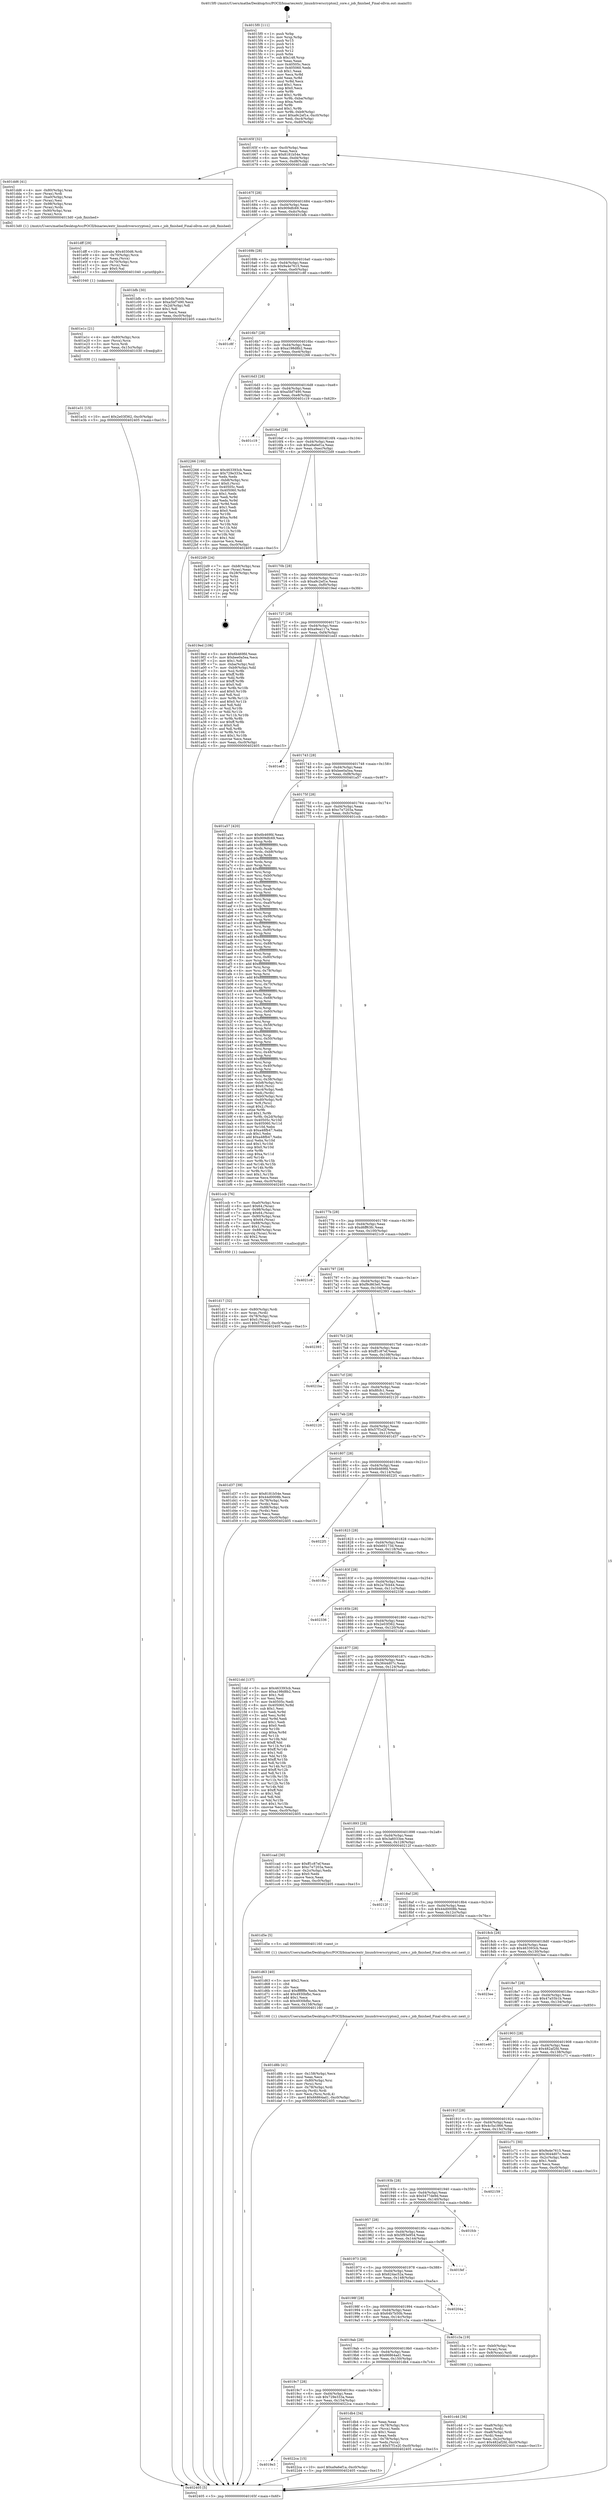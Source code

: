 digraph "0x4015f0" {
  label = "0x4015f0 (/mnt/c/Users/mathe/Desktop/tcc/POCII/binaries/extr_linuxdriverscrypton2_core.c_job_finished_Final-ollvm.out::main(0))"
  labelloc = "t"
  node[shape=record]

  Entry [label="",width=0.3,height=0.3,shape=circle,fillcolor=black,style=filled]
  "0x40165f" [label="{
     0x40165f [32]\l
     | [instrs]\l
     &nbsp;&nbsp;0x40165f \<+6\>: mov -0xc0(%rbp),%eax\l
     &nbsp;&nbsp;0x401665 \<+2\>: mov %eax,%ecx\l
     &nbsp;&nbsp;0x401667 \<+6\>: sub $0x8181b54e,%ecx\l
     &nbsp;&nbsp;0x40166d \<+6\>: mov %eax,-0xd4(%rbp)\l
     &nbsp;&nbsp;0x401673 \<+6\>: mov %ecx,-0xd8(%rbp)\l
     &nbsp;&nbsp;0x401679 \<+6\>: je 0000000000401dd6 \<main+0x7e6\>\l
  }"]
  "0x401dd6" [label="{
     0x401dd6 [41]\l
     | [instrs]\l
     &nbsp;&nbsp;0x401dd6 \<+4\>: mov -0x80(%rbp),%rax\l
     &nbsp;&nbsp;0x401dda \<+3\>: mov (%rax),%rdi\l
     &nbsp;&nbsp;0x401ddd \<+7\>: mov -0xa0(%rbp),%rax\l
     &nbsp;&nbsp;0x401de4 \<+2\>: mov (%rax),%esi\l
     &nbsp;&nbsp;0x401de6 \<+7\>: mov -0x98(%rbp),%rax\l
     &nbsp;&nbsp;0x401ded \<+3\>: mov (%rax),%rdx\l
     &nbsp;&nbsp;0x401df0 \<+7\>: mov -0x90(%rbp),%rax\l
     &nbsp;&nbsp;0x401df7 \<+3\>: mov (%rax),%rcx\l
     &nbsp;&nbsp;0x401dfa \<+5\>: call 00000000004013d0 \<job_finished\>\l
     | [calls]\l
     &nbsp;&nbsp;0x4013d0 \{1\} (/mnt/c/Users/mathe/Desktop/tcc/POCII/binaries/extr_linuxdriverscrypton2_core.c_job_finished_Final-ollvm.out::job_finished)\l
  }"]
  "0x40167f" [label="{
     0x40167f [28]\l
     | [instrs]\l
     &nbsp;&nbsp;0x40167f \<+5\>: jmp 0000000000401684 \<main+0x94\>\l
     &nbsp;&nbsp;0x401684 \<+6\>: mov -0xd4(%rbp),%eax\l
     &nbsp;&nbsp;0x40168a \<+5\>: sub $0x909dfc69,%eax\l
     &nbsp;&nbsp;0x40168f \<+6\>: mov %eax,-0xdc(%rbp)\l
     &nbsp;&nbsp;0x401695 \<+6\>: je 0000000000401bfb \<main+0x60b\>\l
  }"]
  Exit [label="",width=0.3,height=0.3,shape=circle,fillcolor=black,style=filled,peripheries=2]
  "0x401bfb" [label="{
     0x401bfb [30]\l
     | [instrs]\l
     &nbsp;&nbsp;0x401bfb \<+5\>: mov $0x64b7b50b,%eax\l
     &nbsp;&nbsp;0x401c00 \<+5\>: mov $0xa5bf7490,%ecx\l
     &nbsp;&nbsp;0x401c05 \<+3\>: mov -0x2d(%rbp),%dl\l
     &nbsp;&nbsp;0x401c08 \<+3\>: test $0x1,%dl\l
     &nbsp;&nbsp;0x401c0b \<+3\>: cmovne %ecx,%eax\l
     &nbsp;&nbsp;0x401c0e \<+6\>: mov %eax,-0xc0(%rbp)\l
     &nbsp;&nbsp;0x401c14 \<+5\>: jmp 0000000000402405 \<main+0xe15\>\l
  }"]
  "0x40169b" [label="{
     0x40169b [28]\l
     | [instrs]\l
     &nbsp;&nbsp;0x40169b \<+5\>: jmp 00000000004016a0 \<main+0xb0\>\l
     &nbsp;&nbsp;0x4016a0 \<+6\>: mov -0xd4(%rbp),%eax\l
     &nbsp;&nbsp;0x4016a6 \<+5\>: sub $0x9a4e7615,%eax\l
     &nbsp;&nbsp;0x4016ab \<+6\>: mov %eax,-0xe0(%rbp)\l
     &nbsp;&nbsp;0x4016b1 \<+6\>: je 0000000000401c8f \<main+0x69f\>\l
  }"]
  "0x4019e3" [label="{
     0x4019e3\l
  }", style=dashed]
  "0x401c8f" [label="{
     0x401c8f\l
  }", style=dashed]
  "0x4016b7" [label="{
     0x4016b7 [28]\l
     | [instrs]\l
     &nbsp;&nbsp;0x4016b7 \<+5\>: jmp 00000000004016bc \<main+0xcc\>\l
     &nbsp;&nbsp;0x4016bc \<+6\>: mov -0xd4(%rbp),%eax\l
     &nbsp;&nbsp;0x4016c2 \<+5\>: sub $0xa198d8b2,%eax\l
     &nbsp;&nbsp;0x4016c7 \<+6\>: mov %eax,-0xe4(%rbp)\l
     &nbsp;&nbsp;0x4016cd \<+6\>: je 0000000000402266 \<main+0xc76\>\l
  }"]
  "0x4022ca" [label="{
     0x4022ca [15]\l
     | [instrs]\l
     &nbsp;&nbsp;0x4022ca \<+10\>: movl $0xa9a6ef1a,-0xc0(%rbp)\l
     &nbsp;&nbsp;0x4022d4 \<+5\>: jmp 0000000000402405 \<main+0xe15\>\l
  }"]
  "0x402266" [label="{
     0x402266 [100]\l
     | [instrs]\l
     &nbsp;&nbsp;0x402266 \<+5\>: mov $0x463393cb,%eax\l
     &nbsp;&nbsp;0x40226b \<+5\>: mov $0x729e333a,%ecx\l
     &nbsp;&nbsp;0x402270 \<+2\>: xor %edx,%edx\l
     &nbsp;&nbsp;0x402272 \<+7\>: mov -0xb8(%rbp),%rsi\l
     &nbsp;&nbsp;0x402279 \<+6\>: movl $0x0,(%rsi)\l
     &nbsp;&nbsp;0x40227f \<+7\>: mov 0x40505c,%edi\l
     &nbsp;&nbsp;0x402286 \<+8\>: mov 0x405060,%r8d\l
     &nbsp;&nbsp;0x40228e \<+3\>: sub $0x1,%edx\l
     &nbsp;&nbsp;0x402291 \<+3\>: mov %edi,%r9d\l
     &nbsp;&nbsp;0x402294 \<+3\>: add %edx,%r9d\l
     &nbsp;&nbsp;0x402297 \<+4\>: imul %r9d,%edi\l
     &nbsp;&nbsp;0x40229b \<+3\>: and $0x1,%edi\l
     &nbsp;&nbsp;0x40229e \<+3\>: cmp $0x0,%edi\l
     &nbsp;&nbsp;0x4022a1 \<+4\>: sete %r10b\l
     &nbsp;&nbsp;0x4022a5 \<+4\>: cmp $0xa,%r8d\l
     &nbsp;&nbsp;0x4022a9 \<+4\>: setl %r11b\l
     &nbsp;&nbsp;0x4022ad \<+3\>: mov %r10b,%bl\l
     &nbsp;&nbsp;0x4022b0 \<+3\>: and %r11b,%bl\l
     &nbsp;&nbsp;0x4022b3 \<+3\>: xor %r11b,%r10b\l
     &nbsp;&nbsp;0x4022b6 \<+3\>: or %r10b,%bl\l
     &nbsp;&nbsp;0x4022b9 \<+3\>: test $0x1,%bl\l
     &nbsp;&nbsp;0x4022bc \<+3\>: cmovne %ecx,%eax\l
     &nbsp;&nbsp;0x4022bf \<+6\>: mov %eax,-0xc0(%rbp)\l
     &nbsp;&nbsp;0x4022c5 \<+5\>: jmp 0000000000402405 \<main+0xe15\>\l
  }"]
  "0x4016d3" [label="{
     0x4016d3 [28]\l
     | [instrs]\l
     &nbsp;&nbsp;0x4016d3 \<+5\>: jmp 00000000004016d8 \<main+0xe8\>\l
     &nbsp;&nbsp;0x4016d8 \<+6\>: mov -0xd4(%rbp),%eax\l
     &nbsp;&nbsp;0x4016de \<+5\>: sub $0xa5bf7490,%eax\l
     &nbsp;&nbsp;0x4016e3 \<+6\>: mov %eax,-0xe8(%rbp)\l
     &nbsp;&nbsp;0x4016e9 \<+6\>: je 0000000000401c19 \<main+0x629\>\l
  }"]
  "0x401e31" [label="{
     0x401e31 [15]\l
     | [instrs]\l
     &nbsp;&nbsp;0x401e31 \<+10\>: movl $0x2e03f362,-0xc0(%rbp)\l
     &nbsp;&nbsp;0x401e3b \<+5\>: jmp 0000000000402405 \<main+0xe15\>\l
  }"]
  "0x401c19" [label="{
     0x401c19\l
  }", style=dashed]
  "0x4016ef" [label="{
     0x4016ef [28]\l
     | [instrs]\l
     &nbsp;&nbsp;0x4016ef \<+5\>: jmp 00000000004016f4 \<main+0x104\>\l
     &nbsp;&nbsp;0x4016f4 \<+6\>: mov -0xd4(%rbp),%eax\l
     &nbsp;&nbsp;0x4016fa \<+5\>: sub $0xa9a6ef1a,%eax\l
     &nbsp;&nbsp;0x4016ff \<+6\>: mov %eax,-0xec(%rbp)\l
     &nbsp;&nbsp;0x401705 \<+6\>: je 00000000004022d9 \<main+0xce9\>\l
  }"]
  "0x401e1c" [label="{
     0x401e1c [21]\l
     | [instrs]\l
     &nbsp;&nbsp;0x401e1c \<+4\>: mov -0x80(%rbp),%rcx\l
     &nbsp;&nbsp;0x401e20 \<+3\>: mov (%rcx),%rcx\l
     &nbsp;&nbsp;0x401e23 \<+3\>: mov %rcx,%rdi\l
     &nbsp;&nbsp;0x401e26 \<+6\>: mov %eax,-0x15c(%rbp)\l
     &nbsp;&nbsp;0x401e2c \<+5\>: call 0000000000401030 \<free@plt\>\l
     | [calls]\l
     &nbsp;&nbsp;0x401030 \{1\} (unknown)\l
  }"]
  "0x4022d9" [label="{
     0x4022d9 [24]\l
     | [instrs]\l
     &nbsp;&nbsp;0x4022d9 \<+7\>: mov -0xb8(%rbp),%rax\l
     &nbsp;&nbsp;0x4022e0 \<+2\>: mov (%rax),%eax\l
     &nbsp;&nbsp;0x4022e2 \<+4\>: lea -0x28(%rbp),%rsp\l
     &nbsp;&nbsp;0x4022e6 \<+1\>: pop %rbx\l
     &nbsp;&nbsp;0x4022e7 \<+2\>: pop %r12\l
     &nbsp;&nbsp;0x4022e9 \<+2\>: pop %r13\l
     &nbsp;&nbsp;0x4022eb \<+2\>: pop %r14\l
     &nbsp;&nbsp;0x4022ed \<+2\>: pop %r15\l
     &nbsp;&nbsp;0x4022ef \<+1\>: pop %rbp\l
     &nbsp;&nbsp;0x4022f0 \<+1\>: ret\l
  }"]
  "0x40170b" [label="{
     0x40170b [28]\l
     | [instrs]\l
     &nbsp;&nbsp;0x40170b \<+5\>: jmp 0000000000401710 \<main+0x120\>\l
     &nbsp;&nbsp;0x401710 \<+6\>: mov -0xd4(%rbp),%eax\l
     &nbsp;&nbsp;0x401716 \<+5\>: sub $0xa9c2ef1e,%eax\l
     &nbsp;&nbsp;0x40171b \<+6\>: mov %eax,-0xf0(%rbp)\l
     &nbsp;&nbsp;0x401721 \<+6\>: je 00000000004019ed \<main+0x3fd\>\l
  }"]
  "0x401dff" [label="{
     0x401dff [29]\l
     | [instrs]\l
     &nbsp;&nbsp;0x401dff \<+10\>: movabs $0x4030d6,%rdi\l
     &nbsp;&nbsp;0x401e09 \<+4\>: mov -0x70(%rbp),%rcx\l
     &nbsp;&nbsp;0x401e0d \<+2\>: mov %eax,(%rcx)\l
     &nbsp;&nbsp;0x401e0f \<+4\>: mov -0x70(%rbp),%rcx\l
     &nbsp;&nbsp;0x401e13 \<+2\>: mov (%rcx),%esi\l
     &nbsp;&nbsp;0x401e15 \<+2\>: mov $0x0,%al\l
     &nbsp;&nbsp;0x401e17 \<+5\>: call 0000000000401040 \<printf@plt\>\l
     | [calls]\l
     &nbsp;&nbsp;0x401040 \{1\} (unknown)\l
  }"]
  "0x4019ed" [label="{
     0x4019ed [106]\l
     | [instrs]\l
     &nbsp;&nbsp;0x4019ed \<+5\>: mov $0x6b469fd,%eax\l
     &nbsp;&nbsp;0x4019f2 \<+5\>: mov $0xbee0a5ea,%ecx\l
     &nbsp;&nbsp;0x4019f7 \<+2\>: mov $0x1,%dl\l
     &nbsp;&nbsp;0x4019f9 \<+7\>: mov -0xba(%rbp),%sil\l
     &nbsp;&nbsp;0x401a00 \<+7\>: mov -0xb9(%rbp),%dil\l
     &nbsp;&nbsp;0x401a07 \<+3\>: mov %sil,%r8b\l
     &nbsp;&nbsp;0x401a0a \<+4\>: xor $0xff,%r8b\l
     &nbsp;&nbsp;0x401a0e \<+3\>: mov %dil,%r9b\l
     &nbsp;&nbsp;0x401a11 \<+4\>: xor $0xff,%r9b\l
     &nbsp;&nbsp;0x401a15 \<+3\>: xor $0x0,%dl\l
     &nbsp;&nbsp;0x401a18 \<+3\>: mov %r8b,%r10b\l
     &nbsp;&nbsp;0x401a1b \<+4\>: and $0x0,%r10b\l
     &nbsp;&nbsp;0x401a1f \<+3\>: and %dl,%sil\l
     &nbsp;&nbsp;0x401a22 \<+3\>: mov %r9b,%r11b\l
     &nbsp;&nbsp;0x401a25 \<+4\>: and $0x0,%r11b\l
     &nbsp;&nbsp;0x401a29 \<+3\>: and %dl,%dil\l
     &nbsp;&nbsp;0x401a2c \<+3\>: or %sil,%r10b\l
     &nbsp;&nbsp;0x401a2f \<+3\>: or %dil,%r11b\l
     &nbsp;&nbsp;0x401a32 \<+3\>: xor %r11b,%r10b\l
     &nbsp;&nbsp;0x401a35 \<+3\>: or %r9b,%r8b\l
     &nbsp;&nbsp;0x401a38 \<+4\>: xor $0xff,%r8b\l
     &nbsp;&nbsp;0x401a3c \<+3\>: or $0x0,%dl\l
     &nbsp;&nbsp;0x401a3f \<+3\>: and %dl,%r8b\l
     &nbsp;&nbsp;0x401a42 \<+3\>: or %r8b,%r10b\l
     &nbsp;&nbsp;0x401a45 \<+4\>: test $0x1,%r10b\l
     &nbsp;&nbsp;0x401a49 \<+3\>: cmovne %ecx,%eax\l
     &nbsp;&nbsp;0x401a4c \<+6\>: mov %eax,-0xc0(%rbp)\l
     &nbsp;&nbsp;0x401a52 \<+5\>: jmp 0000000000402405 \<main+0xe15\>\l
  }"]
  "0x401727" [label="{
     0x401727 [28]\l
     | [instrs]\l
     &nbsp;&nbsp;0x401727 \<+5\>: jmp 000000000040172c \<main+0x13c\>\l
     &nbsp;&nbsp;0x40172c \<+6\>: mov -0xd4(%rbp),%eax\l
     &nbsp;&nbsp;0x401732 \<+5\>: sub $0xa9ea117a,%eax\l
     &nbsp;&nbsp;0x401737 \<+6\>: mov %eax,-0xf4(%rbp)\l
     &nbsp;&nbsp;0x40173d \<+6\>: je 0000000000401ed3 \<main+0x8e3\>\l
  }"]
  "0x402405" [label="{
     0x402405 [5]\l
     | [instrs]\l
     &nbsp;&nbsp;0x402405 \<+5\>: jmp 000000000040165f \<main+0x6f\>\l
  }"]
  "0x4015f0" [label="{
     0x4015f0 [111]\l
     | [instrs]\l
     &nbsp;&nbsp;0x4015f0 \<+1\>: push %rbp\l
     &nbsp;&nbsp;0x4015f1 \<+3\>: mov %rsp,%rbp\l
     &nbsp;&nbsp;0x4015f4 \<+2\>: push %r15\l
     &nbsp;&nbsp;0x4015f6 \<+2\>: push %r14\l
     &nbsp;&nbsp;0x4015f8 \<+2\>: push %r13\l
     &nbsp;&nbsp;0x4015fa \<+2\>: push %r12\l
     &nbsp;&nbsp;0x4015fc \<+1\>: push %rbx\l
     &nbsp;&nbsp;0x4015fd \<+7\>: sub $0x148,%rsp\l
     &nbsp;&nbsp;0x401604 \<+2\>: xor %eax,%eax\l
     &nbsp;&nbsp;0x401606 \<+7\>: mov 0x40505c,%ecx\l
     &nbsp;&nbsp;0x40160d \<+7\>: mov 0x405060,%edx\l
     &nbsp;&nbsp;0x401614 \<+3\>: sub $0x1,%eax\l
     &nbsp;&nbsp;0x401617 \<+3\>: mov %ecx,%r8d\l
     &nbsp;&nbsp;0x40161a \<+3\>: add %eax,%r8d\l
     &nbsp;&nbsp;0x40161d \<+4\>: imul %r8d,%ecx\l
     &nbsp;&nbsp;0x401621 \<+3\>: and $0x1,%ecx\l
     &nbsp;&nbsp;0x401624 \<+3\>: cmp $0x0,%ecx\l
     &nbsp;&nbsp;0x401627 \<+4\>: sete %r9b\l
     &nbsp;&nbsp;0x40162b \<+4\>: and $0x1,%r9b\l
     &nbsp;&nbsp;0x40162f \<+7\>: mov %r9b,-0xba(%rbp)\l
     &nbsp;&nbsp;0x401636 \<+3\>: cmp $0xa,%edx\l
     &nbsp;&nbsp;0x401639 \<+4\>: setl %r9b\l
     &nbsp;&nbsp;0x40163d \<+4\>: and $0x1,%r9b\l
     &nbsp;&nbsp;0x401641 \<+7\>: mov %r9b,-0xb9(%rbp)\l
     &nbsp;&nbsp;0x401648 \<+10\>: movl $0xa9c2ef1e,-0xc0(%rbp)\l
     &nbsp;&nbsp;0x401652 \<+6\>: mov %edi,-0xc4(%rbp)\l
     &nbsp;&nbsp;0x401658 \<+7\>: mov %rsi,-0xd0(%rbp)\l
  }"]
  "0x4019c7" [label="{
     0x4019c7 [28]\l
     | [instrs]\l
     &nbsp;&nbsp;0x4019c7 \<+5\>: jmp 00000000004019cc \<main+0x3dc\>\l
     &nbsp;&nbsp;0x4019cc \<+6\>: mov -0xd4(%rbp),%eax\l
     &nbsp;&nbsp;0x4019d2 \<+5\>: sub $0x729e333a,%eax\l
     &nbsp;&nbsp;0x4019d7 \<+6\>: mov %eax,-0x154(%rbp)\l
     &nbsp;&nbsp;0x4019dd \<+6\>: je 00000000004022ca \<main+0xcda\>\l
  }"]
  "0x401ed3" [label="{
     0x401ed3\l
  }", style=dashed]
  "0x401743" [label="{
     0x401743 [28]\l
     | [instrs]\l
     &nbsp;&nbsp;0x401743 \<+5\>: jmp 0000000000401748 \<main+0x158\>\l
     &nbsp;&nbsp;0x401748 \<+6\>: mov -0xd4(%rbp),%eax\l
     &nbsp;&nbsp;0x40174e \<+5\>: sub $0xbee0a5ea,%eax\l
     &nbsp;&nbsp;0x401753 \<+6\>: mov %eax,-0xf8(%rbp)\l
     &nbsp;&nbsp;0x401759 \<+6\>: je 0000000000401a57 \<main+0x467\>\l
  }"]
  "0x401db4" [label="{
     0x401db4 [34]\l
     | [instrs]\l
     &nbsp;&nbsp;0x401db4 \<+2\>: xor %eax,%eax\l
     &nbsp;&nbsp;0x401db6 \<+4\>: mov -0x78(%rbp),%rcx\l
     &nbsp;&nbsp;0x401dba \<+2\>: mov (%rcx),%edx\l
     &nbsp;&nbsp;0x401dbc \<+3\>: sub $0x1,%eax\l
     &nbsp;&nbsp;0x401dbf \<+2\>: sub %eax,%edx\l
     &nbsp;&nbsp;0x401dc1 \<+4\>: mov -0x78(%rbp),%rcx\l
     &nbsp;&nbsp;0x401dc5 \<+2\>: mov %edx,(%rcx)\l
     &nbsp;&nbsp;0x401dc7 \<+10\>: movl $0x57f1e2f,-0xc0(%rbp)\l
     &nbsp;&nbsp;0x401dd1 \<+5\>: jmp 0000000000402405 \<main+0xe15\>\l
  }"]
  "0x401a57" [label="{
     0x401a57 [420]\l
     | [instrs]\l
     &nbsp;&nbsp;0x401a57 \<+5\>: mov $0x6b469fd,%eax\l
     &nbsp;&nbsp;0x401a5c \<+5\>: mov $0x909dfc69,%ecx\l
     &nbsp;&nbsp;0x401a61 \<+3\>: mov %rsp,%rdx\l
     &nbsp;&nbsp;0x401a64 \<+4\>: add $0xfffffffffffffff0,%rdx\l
     &nbsp;&nbsp;0x401a68 \<+3\>: mov %rdx,%rsp\l
     &nbsp;&nbsp;0x401a6b \<+7\>: mov %rdx,-0xb8(%rbp)\l
     &nbsp;&nbsp;0x401a72 \<+3\>: mov %rsp,%rdx\l
     &nbsp;&nbsp;0x401a75 \<+4\>: add $0xfffffffffffffff0,%rdx\l
     &nbsp;&nbsp;0x401a79 \<+3\>: mov %rdx,%rsp\l
     &nbsp;&nbsp;0x401a7c \<+3\>: mov %rsp,%rsi\l
     &nbsp;&nbsp;0x401a7f \<+4\>: add $0xfffffffffffffff0,%rsi\l
     &nbsp;&nbsp;0x401a83 \<+3\>: mov %rsi,%rsp\l
     &nbsp;&nbsp;0x401a86 \<+7\>: mov %rsi,-0xb0(%rbp)\l
     &nbsp;&nbsp;0x401a8d \<+3\>: mov %rsp,%rsi\l
     &nbsp;&nbsp;0x401a90 \<+4\>: add $0xfffffffffffffff0,%rsi\l
     &nbsp;&nbsp;0x401a94 \<+3\>: mov %rsi,%rsp\l
     &nbsp;&nbsp;0x401a97 \<+7\>: mov %rsi,-0xa8(%rbp)\l
     &nbsp;&nbsp;0x401a9e \<+3\>: mov %rsp,%rsi\l
     &nbsp;&nbsp;0x401aa1 \<+4\>: add $0xfffffffffffffff0,%rsi\l
     &nbsp;&nbsp;0x401aa5 \<+3\>: mov %rsi,%rsp\l
     &nbsp;&nbsp;0x401aa8 \<+7\>: mov %rsi,-0xa0(%rbp)\l
     &nbsp;&nbsp;0x401aaf \<+3\>: mov %rsp,%rsi\l
     &nbsp;&nbsp;0x401ab2 \<+4\>: add $0xfffffffffffffff0,%rsi\l
     &nbsp;&nbsp;0x401ab6 \<+3\>: mov %rsi,%rsp\l
     &nbsp;&nbsp;0x401ab9 \<+7\>: mov %rsi,-0x98(%rbp)\l
     &nbsp;&nbsp;0x401ac0 \<+3\>: mov %rsp,%rsi\l
     &nbsp;&nbsp;0x401ac3 \<+4\>: add $0xfffffffffffffff0,%rsi\l
     &nbsp;&nbsp;0x401ac7 \<+3\>: mov %rsi,%rsp\l
     &nbsp;&nbsp;0x401aca \<+7\>: mov %rsi,-0x90(%rbp)\l
     &nbsp;&nbsp;0x401ad1 \<+3\>: mov %rsp,%rsi\l
     &nbsp;&nbsp;0x401ad4 \<+4\>: add $0xfffffffffffffff0,%rsi\l
     &nbsp;&nbsp;0x401ad8 \<+3\>: mov %rsi,%rsp\l
     &nbsp;&nbsp;0x401adb \<+7\>: mov %rsi,-0x88(%rbp)\l
     &nbsp;&nbsp;0x401ae2 \<+3\>: mov %rsp,%rsi\l
     &nbsp;&nbsp;0x401ae5 \<+4\>: add $0xfffffffffffffff0,%rsi\l
     &nbsp;&nbsp;0x401ae9 \<+3\>: mov %rsi,%rsp\l
     &nbsp;&nbsp;0x401aec \<+4\>: mov %rsi,-0x80(%rbp)\l
     &nbsp;&nbsp;0x401af0 \<+3\>: mov %rsp,%rsi\l
     &nbsp;&nbsp;0x401af3 \<+4\>: add $0xfffffffffffffff0,%rsi\l
     &nbsp;&nbsp;0x401af7 \<+3\>: mov %rsi,%rsp\l
     &nbsp;&nbsp;0x401afa \<+4\>: mov %rsi,-0x78(%rbp)\l
     &nbsp;&nbsp;0x401afe \<+3\>: mov %rsp,%rsi\l
     &nbsp;&nbsp;0x401b01 \<+4\>: add $0xfffffffffffffff0,%rsi\l
     &nbsp;&nbsp;0x401b05 \<+3\>: mov %rsi,%rsp\l
     &nbsp;&nbsp;0x401b08 \<+4\>: mov %rsi,-0x70(%rbp)\l
     &nbsp;&nbsp;0x401b0c \<+3\>: mov %rsp,%rsi\l
     &nbsp;&nbsp;0x401b0f \<+4\>: add $0xfffffffffffffff0,%rsi\l
     &nbsp;&nbsp;0x401b13 \<+3\>: mov %rsi,%rsp\l
     &nbsp;&nbsp;0x401b16 \<+4\>: mov %rsi,-0x68(%rbp)\l
     &nbsp;&nbsp;0x401b1a \<+3\>: mov %rsp,%rsi\l
     &nbsp;&nbsp;0x401b1d \<+4\>: add $0xfffffffffffffff0,%rsi\l
     &nbsp;&nbsp;0x401b21 \<+3\>: mov %rsi,%rsp\l
     &nbsp;&nbsp;0x401b24 \<+4\>: mov %rsi,-0x60(%rbp)\l
     &nbsp;&nbsp;0x401b28 \<+3\>: mov %rsp,%rsi\l
     &nbsp;&nbsp;0x401b2b \<+4\>: add $0xfffffffffffffff0,%rsi\l
     &nbsp;&nbsp;0x401b2f \<+3\>: mov %rsi,%rsp\l
     &nbsp;&nbsp;0x401b32 \<+4\>: mov %rsi,-0x58(%rbp)\l
     &nbsp;&nbsp;0x401b36 \<+3\>: mov %rsp,%rsi\l
     &nbsp;&nbsp;0x401b39 \<+4\>: add $0xfffffffffffffff0,%rsi\l
     &nbsp;&nbsp;0x401b3d \<+3\>: mov %rsi,%rsp\l
     &nbsp;&nbsp;0x401b40 \<+4\>: mov %rsi,-0x50(%rbp)\l
     &nbsp;&nbsp;0x401b44 \<+3\>: mov %rsp,%rsi\l
     &nbsp;&nbsp;0x401b47 \<+4\>: add $0xfffffffffffffff0,%rsi\l
     &nbsp;&nbsp;0x401b4b \<+3\>: mov %rsi,%rsp\l
     &nbsp;&nbsp;0x401b4e \<+4\>: mov %rsi,-0x48(%rbp)\l
     &nbsp;&nbsp;0x401b52 \<+3\>: mov %rsp,%rsi\l
     &nbsp;&nbsp;0x401b55 \<+4\>: add $0xfffffffffffffff0,%rsi\l
     &nbsp;&nbsp;0x401b59 \<+3\>: mov %rsi,%rsp\l
     &nbsp;&nbsp;0x401b5c \<+4\>: mov %rsi,-0x40(%rbp)\l
     &nbsp;&nbsp;0x401b60 \<+3\>: mov %rsp,%rsi\l
     &nbsp;&nbsp;0x401b63 \<+4\>: add $0xfffffffffffffff0,%rsi\l
     &nbsp;&nbsp;0x401b67 \<+3\>: mov %rsi,%rsp\l
     &nbsp;&nbsp;0x401b6a \<+4\>: mov %rsi,-0x38(%rbp)\l
     &nbsp;&nbsp;0x401b6e \<+7\>: mov -0xb8(%rbp),%rsi\l
     &nbsp;&nbsp;0x401b75 \<+6\>: movl $0x0,(%rsi)\l
     &nbsp;&nbsp;0x401b7b \<+6\>: mov -0xc4(%rbp),%edi\l
     &nbsp;&nbsp;0x401b81 \<+2\>: mov %edi,(%rdx)\l
     &nbsp;&nbsp;0x401b83 \<+7\>: mov -0xb0(%rbp),%rsi\l
     &nbsp;&nbsp;0x401b8a \<+7\>: mov -0xd0(%rbp),%r8\l
     &nbsp;&nbsp;0x401b91 \<+3\>: mov %r8,(%rsi)\l
     &nbsp;&nbsp;0x401b94 \<+3\>: cmpl $0x2,(%rdx)\l
     &nbsp;&nbsp;0x401b97 \<+4\>: setne %r9b\l
     &nbsp;&nbsp;0x401b9b \<+4\>: and $0x1,%r9b\l
     &nbsp;&nbsp;0x401b9f \<+4\>: mov %r9b,-0x2d(%rbp)\l
     &nbsp;&nbsp;0x401ba3 \<+8\>: mov 0x40505c,%r10d\l
     &nbsp;&nbsp;0x401bab \<+8\>: mov 0x405060,%r11d\l
     &nbsp;&nbsp;0x401bb3 \<+3\>: mov %r10d,%ebx\l
     &nbsp;&nbsp;0x401bb6 \<+6\>: sub $0xa48fb47,%ebx\l
     &nbsp;&nbsp;0x401bbc \<+3\>: sub $0x1,%ebx\l
     &nbsp;&nbsp;0x401bbf \<+6\>: add $0xa48fb47,%ebx\l
     &nbsp;&nbsp;0x401bc5 \<+4\>: imul %ebx,%r10d\l
     &nbsp;&nbsp;0x401bc9 \<+4\>: and $0x1,%r10d\l
     &nbsp;&nbsp;0x401bcd \<+4\>: cmp $0x0,%r10d\l
     &nbsp;&nbsp;0x401bd1 \<+4\>: sete %r9b\l
     &nbsp;&nbsp;0x401bd5 \<+4\>: cmp $0xa,%r11d\l
     &nbsp;&nbsp;0x401bd9 \<+4\>: setl %r14b\l
     &nbsp;&nbsp;0x401bdd \<+3\>: mov %r9b,%r15b\l
     &nbsp;&nbsp;0x401be0 \<+3\>: and %r14b,%r15b\l
     &nbsp;&nbsp;0x401be3 \<+3\>: xor %r14b,%r9b\l
     &nbsp;&nbsp;0x401be6 \<+3\>: or %r9b,%r15b\l
     &nbsp;&nbsp;0x401be9 \<+4\>: test $0x1,%r15b\l
     &nbsp;&nbsp;0x401bed \<+3\>: cmovne %ecx,%eax\l
     &nbsp;&nbsp;0x401bf0 \<+6\>: mov %eax,-0xc0(%rbp)\l
     &nbsp;&nbsp;0x401bf6 \<+5\>: jmp 0000000000402405 \<main+0xe15\>\l
  }"]
  "0x40175f" [label="{
     0x40175f [28]\l
     | [instrs]\l
     &nbsp;&nbsp;0x40175f \<+5\>: jmp 0000000000401764 \<main+0x174\>\l
     &nbsp;&nbsp;0x401764 \<+6\>: mov -0xd4(%rbp),%eax\l
     &nbsp;&nbsp;0x40176a \<+5\>: sub $0xc7e7203a,%eax\l
     &nbsp;&nbsp;0x40176f \<+6\>: mov %eax,-0xfc(%rbp)\l
     &nbsp;&nbsp;0x401775 \<+6\>: je 0000000000401ccb \<main+0x6db\>\l
  }"]
  "0x401d8b" [label="{
     0x401d8b [41]\l
     | [instrs]\l
     &nbsp;&nbsp;0x401d8b \<+6\>: mov -0x158(%rbp),%ecx\l
     &nbsp;&nbsp;0x401d91 \<+3\>: imul %eax,%ecx\l
     &nbsp;&nbsp;0x401d94 \<+4\>: mov -0x80(%rbp),%rsi\l
     &nbsp;&nbsp;0x401d98 \<+3\>: mov (%rsi),%rsi\l
     &nbsp;&nbsp;0x401d9b \<+4\>: mov -0x78(%rbp),%rdi\l
     &nbsp;&nbsp;0x401d9f \<+3\>: movslq (%rdi),%rdi\l
     &nbsp;&nbsp;0x401da2 \<+3\>: mov %ecx,(%rsi,%rdi,4)\l
     &nbsp;&nbsp;0x401da5 \<+10\>: movl $0x66864ad1,-0xc0(%rbp)\l
     &nbsp;&nbsp;0x401daf \<+5\>: jmp 0000000000402405 \<main+0xe15\>\l
  }"]
  "0x401d63" [label="{
     0x401d63 [40]\l
     | [instrs]\l
     &nbsp;&nbsp;0x401d63 \<+5\>: mov $0x2,%ecx\l
     &nbsp;&nbsp;0x401d68 \<+1\>: cltd\l
     &nbsp;&nbsp;0x401d69 \<+2\>: idiv %ecx\l
     &nbsp;&nbsp;0x401d6b \<+6\>: imul $0xfffffffe,%edx,%ecx\l
     &nbsp;&nbsp;0x401d71 \<+6\>: add $0x4930bfbc,%ecx\l
     &nbsp;&nbsp;0x401d77 \<+3\>: add $0x1,%ecx\l
     &nbsp;&nbsp;0x401d7a \<+6\>: sub $0x4930bfbc,%ecx\l
     &nbsp;&nbsp;0x401d80 \<+6\>: mov %ecx,-0x158(%rbp)\l
     &nbsp;&nbsp;0x401d86 \<+5\>: call 0000000000401160 \<next_i\>\l
     | [calls]\l
     &nbsp;&nbsp;0x401160 \{1\} (/mnt/c/Users/mathe/Desktop/tcc/POCII/binaries/extr_linuxdriverscrypton2_core.c_job_finished_Final-ollvm.out::next_i)\l
  }"]
  "0x401ccb" [label="{
     0x401ccb [76]\l
     | [instrs]\l
     &nbsp;&nbsp;0x401ccb \<+7\>: mov -0xa0(%rbp),%rax\l
     &nbsp;&nbsp;0x401cd2 \<+6\>: movl $0x64,(%rax)\l
     &nbsp;&nbsp;0x401cd8 \<+7\>: mov -0x98(%rbp),%rax\l
     &nbsp;&nbsp;0x401cdf \<+7\>: movq $0x64,(%rax)\l
     &nbsp;&nbsp;0x401ce6 \<+7\>: mov -0x90(%rbp),%rax\l
     &nbsp;&nbsp;0x401ced \<+7\>: movq $0x64,(%rax)\l
     &nbsp;&nbsp;0x401cf4 \<+7\>: mov -0x88(%rbp),%rax\l
     &nbsp;&nbsp;0x401cfb \<+6\>: movl $0x1,(%rax)\l
     &nbsp;&nbsp;0x401d01 \<+7\>: mov -0x88(%rbp),%rax\l
     &nbsp;&nbsp;0x401d08 \<+3\>: movslq (%rax),%rax\l
     &nbsp;&nbsp;0x401d0b \<+4\>: shl $0x2,%rax\l
     &nbsp;&nbsp;0x401d0f \<+3\>: mov %rax,%rdi\l
     &nbsp;&nbsp;0x401d12 \<+5\>: call 0000000000401050 \<malloc@plt\>\l
     | [calls]\l
     &nbsp;&nbsp;0x401050 \{1\} (unknown)\l
  }"]
  "0x40177b" [label="{
     0x40177b [28]\l
     | [instrs]\l
     &nbsp;&nbsp;0x40177b \<+5\>: jmp 0000000000401780 \<main+0x190\>\l
     &nbsp;&nbsp;0x401780 \<+6\>: mov -0xd4(%rbp),%eax\l
     &nbsp;&nbsp;0x401786 \<+5\>: sub $0xd6ff63fc,%eax\l
     &nbsp;&nbsp;0x40178b \<+6\>: mov %eax,-0x100(%rbp)\l
     &nbsp;&nbsp;0x401791 \<+6\>: je 00000000004021c9 \<main+0xbd9\>\l
  }"]
  "0x401d17" [label="{
     0x401d17 [32]\l
     | [instrs]\l
     &nbsp;&nbsp;0x401d17 \<+4\>: mov -0x80(%rbp),%rdi\l
     &nbsp;&nbsp;0x401d1b \<+3\>: mov %rax,(%rdi)\l
     &nbsp;&nbsp;0x401d1e \<+4\>: mov -0x78(%rbp),%rax\l
     &nbsp;&nbsp;0x401d22 \<+6\>: movl $0x0,(%rax)\l
     &nbsp;&nbsp;0x401d28 \<+10\>: movl $0x57f1e2f,-0xc0(%rbp)\l
     &nbsp;&nbsp;0x401d32 \<+5\>: jmp 0000000000402405 \<main+0xe15\>\l
  }"]
  "0x4021c9" [label="{
     0x4021c9\l
  }", style=dashed]
  "0x401797" [label="{
     0x401797 [28]\l
     | [instrs]\l
     &nbsp;&nbsp;0x401797 \<+5\>: jmp 000000000040179c \<main+0x1ac\>\l
     &nbsp;&nbsp;0x40179c \<+6\>: mov -0xd4(%rbp),%eax\l
     &nbsp;&nbsp;0x4017a2 \<+5\>: sub $0xf9c863e0,%eax\l
     &nbsp;&nbsp;0x4017a7 \<+6\>: mov %eax,-0x104(%rbp)\l
     &nbsp;&nbsp;0x4017ad \<+6\>: je 0000000000402393 \<main+0xda3\>\l
  }"]
  "0x401c4d" [label="{
     0x401c4d [36]\l
     | [instrs]\l
     &nbsp;&nbsp;0x401c4d \<+7\>: mov -0xa8(%rbp),%rdi\l
     &nbsp;&nbsp;0x401c54 \<+2\>: mov %eax,(%rdi)\l
     &nbsp;&nbsp;0x401c56 \<+7\>: mov -0xa8(%rbp),%rdi\l
     &nbsp;&nbsp;0x401c5d \<+2\>: mov (%rdi),%eax\l
     &nbsp;&nbsp;0x401c5f \<+3\>: mov %eax,-0x2c(%rbp)\l
     &nbsp;&nbsp;0x401c62 \<+10\>: movl $0x482af2fd,-0xc0(%rbp)\l
     &nbsp;&nbsp;0x401c6c \<+5\>: jmp 0000000000402405 \<main+0xe15\>\l
  }"]
  "0x402393" [label="{
     0x402393\l
  }", style=dashed]
  "0x4017b3" [label="{
     0x4017b3 [28]\l
     | [instrs]\l
     &nbsp;&nbsp;0x4017b3 \<+5\>: jmp 00000000004017b8 \<main+0x1c8\>\l
     &nbsp;&nbsp;0x4017b8 \<+6\>: mov -0xd4(%rbp),%eax\l
     &nbsp;&nbsp;0x4017be \<+5\>: sub $0xff1c87ef,%eax\l
     &nbsp;&nbsp;0x4017c3 \<+6\>: mov %eax,-0x108(%rbp)\l
     &nbsp;&nbsp;0x4017c9 \<+6\>: je 00000000004021ba \<main+0xbca\>\l
  }"]
  "0x4019ab" [label="{
     0x4019ab [28]\l
     | [instrs]\l
     &nbsp;&nbsp;0x4019ab \<+5\>: jmp 00000000004019b0 \<main+0x3c0\>\l
     &nbsp;&nbsp;0x4019b0 \<+6\>: mov -0xd4(%rbp),%eax\l
     &nbsp;&nbsp;0x4019b6 \<+5\>: sub $0x66864ad1,%eax\l
     &nbsp;&nbsp;0x4019bb \<+6\>: mov %eax,-0x150(%rbp)\l
     &nbsp;&nbsp;0x4019c1 \<+6\>: je 0000000000401db4 \<main+0x7c4\>\l
  }"]
  "0x4021ba" [label="{
     0x4021ba\l
  }", style=dashed]
  "0x4017cf" [label="{
     0x4017cf [28]\l
     | [instrs]\l
     &nbsp;&nbsp;0x4017cf \<+5\>: jmp 00000000004017d4 \<main+0x1e4\>\l
     &nbsp;&nbsp;0x4017d4 \<+6\>: mov -0xd4(%rbp),%eax\l
     &nbsp;&nbsp;0x4017da \<+5\>: sub $0x8fcfc1,%eax\l
     &nbsp;&nbsp;0x4017df \<+6\>: mov %eax,-0x10c(%rbp)\l
     &nbsp;&nbsp;0x4017e5 \<+6\>: je 0000000000402120 \<main+0xb30\>\l
  }"]
  "0x401c3a" [label="{
     0x401c3a [19]\l
     | [instrs]\l
     &nbsp;&nbsp;0x401c3a \<+7\>: mov -0xb0(%rbp),%rax\l
     &nbsp;&nbsp;0x401c41 \<+3\>: mov (%rax),%rax\l
     &nbsp;&nbsp;0x401c44 \<+4\>: mov 0x8(%rax),%rdi\l
     &nbsp;&nbsp;0x401c48 \<+5\>: call 0000000000401060 \<atoi@plt\>\l
     | [calls]\l
     &nbsp;&nbsp;0x401060 \{1\} (unknown)\l
  }"]
  "0x402120" [label="{
     0x402120\l
  }", style=dashed]
  "0x4017eb" [label="{
     0x4017eb [28]\l
     | [instrs]\l
     &nbsp;&nbsp;0x4017eb \<+5\>: jmp 00000000004017f0 \<main+0x200\>\l
     &nbsp;&nbsp;0x4017f0 \<+6\>: mov -0xd4(%rbp),%eax\l
     &nbsp;&nbsp;0x4017f6 \<+5\>: sub $0x57f1e2f,%eax\l
     &nbsp;&nbsp;0x4017fb \<+6\>: mov %eax,-0x110(%rbp)\l
     &nbsp;&nbsp;0x401801 \<+6\>: je 0000000000401d37 \<main+0x747\>\l
  }"]
  "0x40198f" [label="{
     0x40198f [28]\l
     | [instrs]\l
     &nbsp;&nbsp;0x40198f \<+5\>: jmp 0000000000401994 \<main+0x3a4\>\l
     &nbsp;&nbsp;0x401994 \<+6\>: mov -0xd4(%rbp),%eax\l
     &nbsp;&nbsp;0x40199a \<+5\>: sub $0x64b7b50b,%eax\l
     &nbsp;&nbsp;0x40199f \<+6\>: mov %eax,-0x14c(%rbp)\l
     &nbsp;&nbsp;0x4019a5 \<+6\>: je 0000000000401c3a \<main+0x64a\>\l
  }"]
  "0x401d37" [label="{
     0x401d37 [39]\l
     | [instrs]\l
     &nbsp;&nbsp;0x401d37 \<+5\>: mov $0x8181b54e,%eax\l
     &nbsp;&nbsp;0x401d3c \<+5\>: mov $0x44d0008b,%ecx\l
     &nbsp;&nbsp;0x401d41 \<+4\>: mov -0x78(%rbp),%rdx\l
     &nbsp;&nbsp;0x401d45 \<+2\>: mov (%rdx),%esi\l
     &nbsp;&nbsp;0x401d47 \<+7\>: mov -0x88(%rbp),%rdx\l
     &nbsp;&nbsp;0x401d4e \<+2\>: cmp (%rdx),%esi\l
     &nbsp;&nbsp;0x401d50 \<+3\>: cmovl %ecx,%eax\l
     &nbsp;&nbsp;0x401d53 \<+6\>: mov %eax,-0xc0(%rbp)\l
     &nbsp;&nbsp;0x401d59 \<+5\>: jmp 0000000000402405 \<main+0xe15\>\l
  }"]
  "0x401807" [label="{
     0x401807 [28]\l
     | [instrs]\l
     &nbsp;&nbsp;0x401807 \<+5\>: jmp 000000000040180c \<main+0x21c\>\l
     &nbsp;&nbsp;0x40180c \<+6\>: mov -0xd4(%rbp),%eax\l
     &nbsp;&nbsp;0x401812 \<+5\>: sub $0x6b469fd,%eax\l
     &nbsp;&nbsp;0x401817 \<+6\>: mov %eax,-0x114(%rbp)\l
     &nbsp;&nbsp;0x40181d \<+6\>: je 00000000004022f1 \<main+0xd01\>\l
  }"]
  "0x40204a" [label="{
     0x40204a\l
  }", style=dashed]
  "0x4022f1" [label="{
     0x4022f1\l
  }", style=dashed]
  "0x401823" [label="{
     0x401823 [28]\l
     | [instrs]\l
     &nbsp;&nbsp;0x401823 \<+5\>: jmp 0000000000401828 \<main+0x238\>\l
     &nbsp;&nbsp;0x401828 \<+6\>: mov -0xd4(%rbp),%eax\l
     &nbsp;&nbsp;0x40182e \<+5\>: sub $0xb60173d,%eax\l
     &nbsp;&nbsp;0x401833 \<+6\>: mov %eax,-0x118(%rbp)\l
     &nbsp;&nbsp;0x401839 \<+6\>: je 0000000000401fbc \<main+0x9cc\>\l
  }"]
  "0x401973" [label="{
     0x401973 [28]\l
     | [instrs]\l
     &nbsp;&nbsp;0x401973 \<+5\>: jmp 0000000000401978 \<main+0x388\>\l
     &nbsp;&nbsp;0x401978 \<+6\>: mov -0xd4(%rbp),%eax\l
     &nbsp;&nbsp;0x40197e \<+5\>: sub $0x624ac52a,%eax\l
     &nbsp;&nbsp;0x401983 \<+6\>: mov %eax,-0x148(%rbp)\l
     &nbsp;&nbsp;0x401989 \<+6\>: je 000000000040204a \<main+0xa5a\>\l
  }"]
  "0x401fbc" [label="{
     0x401fbc\l
  }", style=dashed]
  "0x40183f" [label="{
     0x40183f [28]\l
     | [instrs]\l
     &nbsp;&nbsp;0x40183f \<+5\>: jmp 0000000000401844 \<main+0x254\>\l
     &nbsp;&nbsp;0x401844 \<+6\>: mov -0xd4(%rbp),%eax\l
     &nbsp;&nbsp;0x40184a \<+5\>: sub $0x2a7fcb44,%eax\l
     &nbsp;&nbsp;0x40184f \<+6\>: mov %eax,-0x11c(%rbp)\l
     &nbsp;&nbsp;0x401855 \<+6\>: je 0000000000402336 \<main+0xd46\>\l
  }"]
  "0x401fef" [label="{
     0x401fef\l
  }", style=dashed]
  "0x402336" [label="{
     0x402336\l
  }", style=dashed]
  "0x40185b" [label="{
     0x40185b [28]\l
     | [instrs]\l
     &nbsp;&nbsp;0x40185b \<+5\>: jmp 0000000000401860 \<main+0x270\>\l
     &nbsp;&nbsp;0x401860 \<+6\>: mov -0xd4(%rbp),%eax\l
     &nbsp;&nbsp;0x401866 \<+5\>: sub $0x2e03f362,%eax\l
     &nbsp;&nbsp;0x40186b \<+6\>: mov %eax,-0x120(%rbp)\l
     &nbsp;&nbsp;0x401871 \<+6\>: je 00000000004021dd \<main+0xbed\>\l
  }"]
  "0x401957" [label="{
     0x401957 [28]\l
     | [instrs]\l
     &nbsp;&nbsp;0x401957 \<+5\>: jmp 000000000040195c \<main+0x36c\>\l
     &nbsp;&nbsp;0x40195c \<+6\>: mov -0xd4(%rbp),%eax\l
     &nbsp;&nbsp;0x401962 \<+5\>: sub $0x5f93e954,%eax\l
     &nbsp;&nbsp;0x401967 \<+6\>: mov %eax,-0x144(%rbp)\l
     &nbsp;&nbsp;0x40196d \<+6\>: je 0000000000401fef \<main+0x9ff\>\l
  }"]
  "0x4021dd" [label="{
     0x4021dd [137]\l
     | [instrs]\l
     &nbsp;&nbsp;0x4021dd \<+5\>: mov $0x463393cb,%eax\l
     &nbsp;&nbsp;0x4021e2 \<+5\>: mov $0xa198d8b2,%ecx\l
     &nbsp;&nbsp;0x4021e7 \<+2\>: mov $0x1,%dl\l
     &nbsp;&nbsp;0x4021e9 \<+2\>: xor %esi,%esi\l
     &nbsp;&nbsp;0x4021eb \<+7\>: mov 0x40505c,%edi\l
     &nbsp;&nbsp;0x4021f2 \<+8\>: mov 0x405060,%r8d\l
     &nbsp;&nbsp;0x4021fa \<+3\>: sub $0x1,%esi\l
     &nbsp;&nbsp;0x4021fd \<+3\>: mov %edi,%r9d\l
     &nbsp;&nbsp;0x402200 \<+3\>: add %esi,%r9d\l
     &nbsp;&nbsp;0x402203 \<+4\>: imul %r9d,%edi\l
     &nbsp;&nbsp;0x402207 \<+3\>: and $0x1,%edi\l
     &nbsp;&nbsp;0x40220a \<+3\>: cmp $0x0,%edi\l
     &nbsp;&nbsp;0x40220d \<+4\>: sete %r10b\l
     &nbsp;&nbsp;0x402211 \<+4\>: cmp $0xa,%r8d\l
     &nbsp;&nbsp;0x402215 \<+4\>: setl %r11b\l
     &nbsp;&nbsp;0x402219 \<+3\>: mov %r10b,%bl\l
     &nbsp;&nbsp;0x40221c \<+3\>: xor $0xff,%bl\l
     &nbsp;&nbsp;0x40221f \<+3\>: mov %r11b,%r14b\l
     &nbsp;&nbsp;0x402222 \<+4\>: xor $0xff,%r14b\l
     &nbsp;&nbsp;0x402226 \<+3\>: xor $0x1,%dl\l
     &nbsp;&nbsp;0x402229 \<+3\>: mov %bl,%r15b\l
     &nbsp;&nbsp;0x40222c \<+4\>: and $0xff,%r15b\l
     &nbsp;&nbsp;0x402230 \<+3\>: and %dl,%r10b\l
     &nbsp;&nbsp;0x402233 \<+3\>: mov %r14b,%r12b\l
     &nbsp;&nbsp;0x402236 \<+4\>: and $0xff,%r12b\l
     &nbsp;&nbsp;0x40223a \<+3\>: and %dl,%r11b\l
     &nbsp;&nbsp;0x40223d \<+3\>: or %r10b,%r15b\l
     &nbsp;&nbsp;0x402240 \<+3\>: or %r11b,%r12b\l
     &nbsp;&nbsp;0x402243 \<+3\>: xor %r12b,%r15b\l
     &nbsp;&nbsp;0x402246 \<+3\>: or %r14b,%bl\l
     &nbsp;&nbsp;0x402249 \<+3\>: xor $0xff,%bl\l
     &nbsp;&nbsp;0x40224c \<+3\>: or $0x1,%dl\l
     &nbsp;&nbsp;0x40224f \<+2\>: and %dl,%bl\l
     &nbsp;&nbsp;0x402251 \<+3\>: or %bl,%r15b\l
     &nbsp;&nbsp;0x402254 \<+4\>: test $0x1,%r15b\l
     &nbsp;&nbsp;0x402258 \<+3\>: cmovne %ecx,%eax\l
     &nbsp;&nbsp;0x40225b \<+6\>: mov %eax,-0xc0(%rbp)\l
     &nbsp;&nbsp;0x402261 \<+5\>: jmp 0000000000402405 \<main+0xe15\>\l
  }"]
  "0x401877" [label="{
     0x401877 [28]\l
     | [instrs]\l
     &nbsp;&nbsp;0x401877 \<+5\>: jmp 000000000040187c \<main+0x28c\>\l
     &nbsp;&nbsp;0x40187c \<+6\>: mov -0xd4(%rbp),%eax\l
     &nbsp;&nbsp;0x401882 \<+5\>: sub $0x3644d07c,%eax\l
     &nbsp;&nbsp;0x401887 \<+6\>: mov %eax,-0x124(%rbp)\l
     &nbsp;&nbsp;0x40188d \<+6\>: je 0000000000401cad \<main+0x6bd\>\l
  }"]
  "0x401fcb" [label="{
     0x401fcb\l
  }", style=dashed]
  "0x401cad" [label="{
     0x401cad [30]\l
     | [instrs]\l
     &nbsp;&nbsp;0x401cad \<+5\>: mov $0xff1c87ef,%eax\l
     &nbsp;&nbsp;0x401cb2 \<+5\>: mov $0xc7e7203a,%ecx\l
     &nbsp;&nbsp;0x401cb7 \<+3\>: mov -0x2c(%rbp),%edx\l
     &nbsp;&nbsp;0x401cba \<+3\>: cmp $0x0,%edx\l
     &nbsp;&nbsp;0x401cbd \<+3\>: cmove %ecx,%eax\l
     &nbsp;&nbsp;0x401cc0 \<+6\>: mov %eax,-0xc0(%rbp)\l
     &nbsp;&nbsp;0x401cc6 \<+5\>: jmp 0000000000402405 \<main+0xe15\>\l
  }"]
  "0x401893" [label="{
     0x401893 [28]\l
     | [instrs]\l
     &nbsp;&nbsp;0x401893 \<+5\>: jmp 0000000000401898 \<main+0x2a8\>\l
     &nbsp;&nbsp;0x401898 \<+6\>: mov -0xd4(%rbp),%eax\l
     &nbsp;&nbsp;0x40189e \<+5\>: sub $0x3a6033ee,%eax\l
     &nbsp;&nbsp;0x4018a3 \<+6\>: mov %eax,-0x128(%rbp)\l
     &nbsp;&nbsp;0x4018a9 \<+6\>: je 000000000040212f \<main+0xb3f\>\l
  }"]
  "0x40193b" [label="{
     0x40193b [28]\l
     | [instrs]\l
     &nbsp;&nbsp;0x40193b \<+5\>: jmp 0000000000401940 \<main+0x350\>\l
     &nbsp;&nbsp;0x401940 \<+6\>: mov -0xd4(%rbp),%eax\l
     &nbsp;&nbsp;0x401946 \<+5\>: sub $0x5477de9d,%eax\l
     &nbsp;&nbsp;0x40194b \<+6\>: mov %eax,-0x140(%rbp)\l
     &nbsp;&nbsp;0x401951 \<+6\>: je 0000000000401fcb \<main+0x9db\>\l
  }"]
  "0x40212f" [label="{
     0x40212f\l
  }", style=dashed]
  "0x4018af" [label="{
     0x4018af [28]\l
     | [instrs]\l
     &nbsp;&nbsp;0x4018af \<+5\>: jmp 00000000004018b4 \<main+0x2c4\>\l
     &nbsp;&nbsp;0x4018b4 \<+6\>: mov -0xd4(%rbp),%eax\l
     &nbsp;&nbsp;0x4018ba \<+5\>: sub $0x44d0008b,%eax\l
     &nbsp;&nbsp;0x4018bf \<+6\>: mov %eax,-0x12c(%rbp)\l
     &nbsp;&nbsp;0x4018c5 \<+6\>: je 0000000000401d5e \<main+0x76e\>\l
  }"]
  "0x402159" [label="{
     0x402159\l
  }", style=dashed]
  "0x401d5e" [label="{
     0x401d5e [5]\l
     | [instrs]\l
     &nbsp;&nbsp;0x401d5e \<+5\>: call 0000000000401160 \<next_i\>\l
     | [calls]\l
     &nbsp;&nbsp;0x401160 \{1\} (/mnt/c/Users/mathe/Desktop/tcc/POCII/binaries/extr_linuxdriverscrypton2_core.c_job_finished_Final-ollvm.out::next_i)\l
  }"]
  "0x4018cb" [label="{
     0x4018cb [28]\l
     | [instrs]\l
     &nbsp;&nbsp;0x4018cb \<+5\>: jmp 00000000004018d0 \<main+0x2e0\>\l
     &nbsp;&nbsp;0x4018d0 \<+6\>: mov -0xd4(%rbp),%eax\l
     &nbsp;&nbsp;0x4018d6 \<+5\>: sub $0x463393cb,%eax\l
     &nbsp;&nbsp;0x4018db \<+6\>: mov %eax,-0x130(%rbp)\l
     &nbsp;&nbsp;0x4018e1 \<+6\>: je 00000000004023ee \<main+0xdfe\>\l
  }"]
  "0x40191f" [label="{
     0x40191f [28]\l
     | [instrs]\l
     &nbsp;&nbsp;0x40191f \<+5\>: jmp 0000000000401924 \<main+0x334\>\l
     &nbsp;&nbsp;0x401924 \<+6\>: mov -0xd4(%rbp),%eax\l
     &nbsp;&nbsp;0x40192a \<+5\>: sub $0x4c5a1866,%eax\l
     &nbsp;&nbsp;0x40192f \<+6\>: mov %eax,-0x13c(%rbp)\l
     &nbsp;&nbsp;0x401935 \<+6\>: je 0000000000402159 \<main+0xb69\>\l
  }"]
  "0x4023ee" [label="{
     0x4023ee\l
  }", style=dashed]
  "0x4018e7" [label="{
     0x4018e7 [28]\l
     | [instrs]\l
     &nbsp;&nbsp;0x4018e7 \<+5\>: jmp 00000000004018ec \<main+0x2fc\>\l
     &nbsp;&nbsp;0x4018ec \<+6\>: mov -0xd4(%rbp),%eax\l
     &nbsp;&nbsp;0x4018f2 \<+5\>: sub $0x47a55b1b,%eax\l
     &nbsp;&nbsp;0x4018f7 \<+6\>: mov %eax,-0x134(%rbp)\l
     &nbsp;&nbsp;0x4018fd \<+6\>: je 0000000000401e40 \<main+0x850\>\l
  }"]
  "0x401c71" [label="{
     0x401c71 [30]\l
     | [instrs]\l
     &nbsp;&nbsp;0x401c71 \<+5\>: mov $0x9a4e7615,%eax\l
     &nbsp;&nbsp;0x401c76 \<+5\>: mov $0x3644d07c,%ecx\l
     &nbsp;&nbsp;0x401c7b \<+3\>: mov -0x2c(%rbp),%edx\l
     &nbsp;&nbsp;0x401c7e \<+3\>: cmp $0x1,%edx\l
     &nbsp;&nbsp;0x401c81 \<+3\>: cmovl %ecx,%eax\l
     &nbsp;&nbsp;0x401c84 \<+6\>: mov %eax,-0xc0(%rbp)\l
     &nbsp;&nbsp;0x401c8a \<+5\>: jmp 0000000000402405 \<main+0xe15\>\l
  }"]
  "0x401e40" [label="{
     0x401e40\l
  }", style=dashed]
  "0x401903" [label="{
     0x401903 [28]\l
     | [instrs]\l
     &nbsp;&nbsp;0x401903 \<+5\>: jmp 0000000000401908 \<main+0x318\>\l
     &nbsp;&nbsp;0x401908 \<+6\>: mov -0xd4(%rbp),%eax\l
     &nbsp;&nbsp;0x40190e \<+5\>: sub $0x482af2fd,%eax\l
     &nbsp;&nbsp;0x401913 \<+6\>: mov %eax,-0x138(%rbp)\l
     &nbsp;&nbsp;0x401919 \<+6\>: je 0000000000401c71 \<main+0x681\>\l
  }"]
  Entry -> "0x4015f0" [label=" 1"]
  "0x40165f" -> "0x401dd6" [label=" 1"]
  "0x40165f" -> "0x40167f" [label=" 15"]
  "0x4022d9" -> Exit [label=" 1"]
  "0x40167f" -> "0x401bfb" [label=" 1"]
  "0x40167f" -> "0x40169b" [label=" 14"]
  "0x4022ca" -> "0x402405" [label=" 1"]
  "0x40169b" -> "0x401c8f" [label=" 0"]
  "0x40169b" -> "0x4016b7" [label=" 14"]
  "0x4019c7" -> "0x4019e3" [label=" 0"]
  "0x4016b7" -> "0x402266" [label=" 1"]
  "0x4016b7" -> "0x4016d3" [label=" 13"]
  "0x4019c7" -> "0x4022ca" [label=" 1"]
  "0x4016d3" -> "0x401c19" [label=" 0"]
  "0x4016d3" -> "0x4016ef" [label=" 13"]
  "0x402266" -> "0x402405" [label=" 1"]
  "0x4016ef" -> "0x4022d9" [label=" 1"]
  "0x4016ef" -> "0x40170b" [label=" 12"]
  "0x4021dd" -> "0x402405" [label=" 1"]
  "0x40170b" -> "0x4019ed" [label=" 1"]
  "0x40170b" -> "0x401727" [label=" 11"]
  "0x4019ed" -> "0x402405" [label=" 1"]
  "0x4015f0" -> "0x40165f" [label=" 1"]
  "0x402405" -> "0x40165f" [label=" 15"]
  "0x401e31" -> "0x402405" [label=" 1"]
  "0x401727" -> "0x401ed3" [label=" 0"]
  "0x401727" -> "0x401743" [label=" 11"]
  "0x401e1c" -> "0x401e31" [label=" 1"]
  "0x401743" -> "0x401a57" [label=" 1"]
  "0x401743" -> "0x40175f" [label=" 10"]
  "0x401dff" -> "0x401e1c" [label=" 1"]
  "0x401a57" -> "0x402405" [label=" 1"]
  "0x401bfb" -> "0x402405" [label=" 1"]
  "0x401db4" -> "0x402405" [label=" 1"]
  "0x40175f" -> "0x401ccb" [label=" 1"]
  "0x40175f" -> "0x40177b" [label=" 9"]
  "0x4019ab" -> "0x4019c7" [label=" 1"]
  "0x40177b" -> "0x4021c9" [label=" 0"]
  "0x40177b" -> "0x401797" [label=" 9"]
  "0x4019ab" -> "0x401db4" [label=" 1"]
  "0x401797" -> "0x402393" [label=" 0"]
  "0x401797" -> "0x4017b3" [label=" 9"]
  "0x401dd6" -> "0x401dff" [label=" 1"]
  "0x4017b3" -> "0x4021ba" [label=" 0"]
  "0x4017b3" -> "0x4017cf" [label=" 9"]
  "0x401d8b" -> "0x402405" [label=" 1"]
  "0x4017cf" -> "0x402120" [label=" 0"]
  "0x4017cf" -> "0x4017eb" [label=" 9"]
  "0x401d63" -> "0x401d8b" [label=" 1"]
  "0x4017eb" -> "0x401d37" [label=" 2"]
  "0x4017eb" -> "0x401807" [label=" 7"]
  "0x401d37" -> "0x402405" [label=" 2"]
  "0x401807" -> "0x4022f1" [label=" 0"]
  "0x401807" -> "0x401823" [label=" 7"]
  "0x401d17" -> "0x402405" [label=" 1"]
  "0x401823" -> "0x401fbc" [label=" 0"]
  "0x401823" -> "0x40183f" [label=" 7"]
  "0x401cad" -> "0x402405" [label=" 1"]
  "0x40183f" -> "0x402336" [label=" 0"]
  "0x40183f" -> "0x40185b" [label=" 7"]
  "0x401c71" -> "0x402405" [label=" 1"]
  "0x40185b" -> "0x4021dd" [label=" 1"]
  "0x40185b" -> "0x401877" [label=" 6"]
  "0x401c3a" -> "0x401c4d" [label=" 1"]
  "0x401877" -> "0x401cad" [label=" 1"]
  "0x401877" -> "0x401893" [label=" 5"]
  "0x40198f" -> "0x4019ab" [label=" 2"]
  "0x401893" -> "0x40212f" [label=" 0"]
  "0x401893" -> "0x4018af" [label=" 5"]
  "0x401d5e" -> "0x401d63" [label=" 1"]
  "0x4018af" -> "0x401d5e" [label=" 1"]
  "0x4018af" -> "0x4018cb" [label=" 4"]
  "0x401973" -> "0x40198f" [label=" 3"]
  "0x4018cb" -> "0x4023ee" [label=" 0"]
  "0x4018cb" -> "0x4018e7" [label=" 4"]
  "0x401ccb" -> "0x401d17" [label=" 1"]
  "0x4018e7" -> "0x401e40" [label=" 0"]
  "0x4018e7" -> "0x401903" [label=" 4"]
  "0x401957" -> "0x401973" [label=" 3"]
  "0x401903" -> "0x401c71" [label=" 1"]
  "0x401903" -> "0x40191f" [label=" 3"]
  "0x401973" -> "0x40204a" [label=" 0"]
  "0x40191f" -> "0x402159" [label=" 0"]
  "0x40191f" -> "0x40193b" [label=" 3"]
  "0x40198f" -> "0x401c3a" [label=" 1"]
  "0x40193b" -> "0x401fcb" [label=" 0"]
  "0x40193b" -> "0x401957" [label=" 3"]
  "0x401c4d" -> "0x402405" [label=" 1"]
  "0x401957" -> "0x401fef" [label=" 0"]
}
